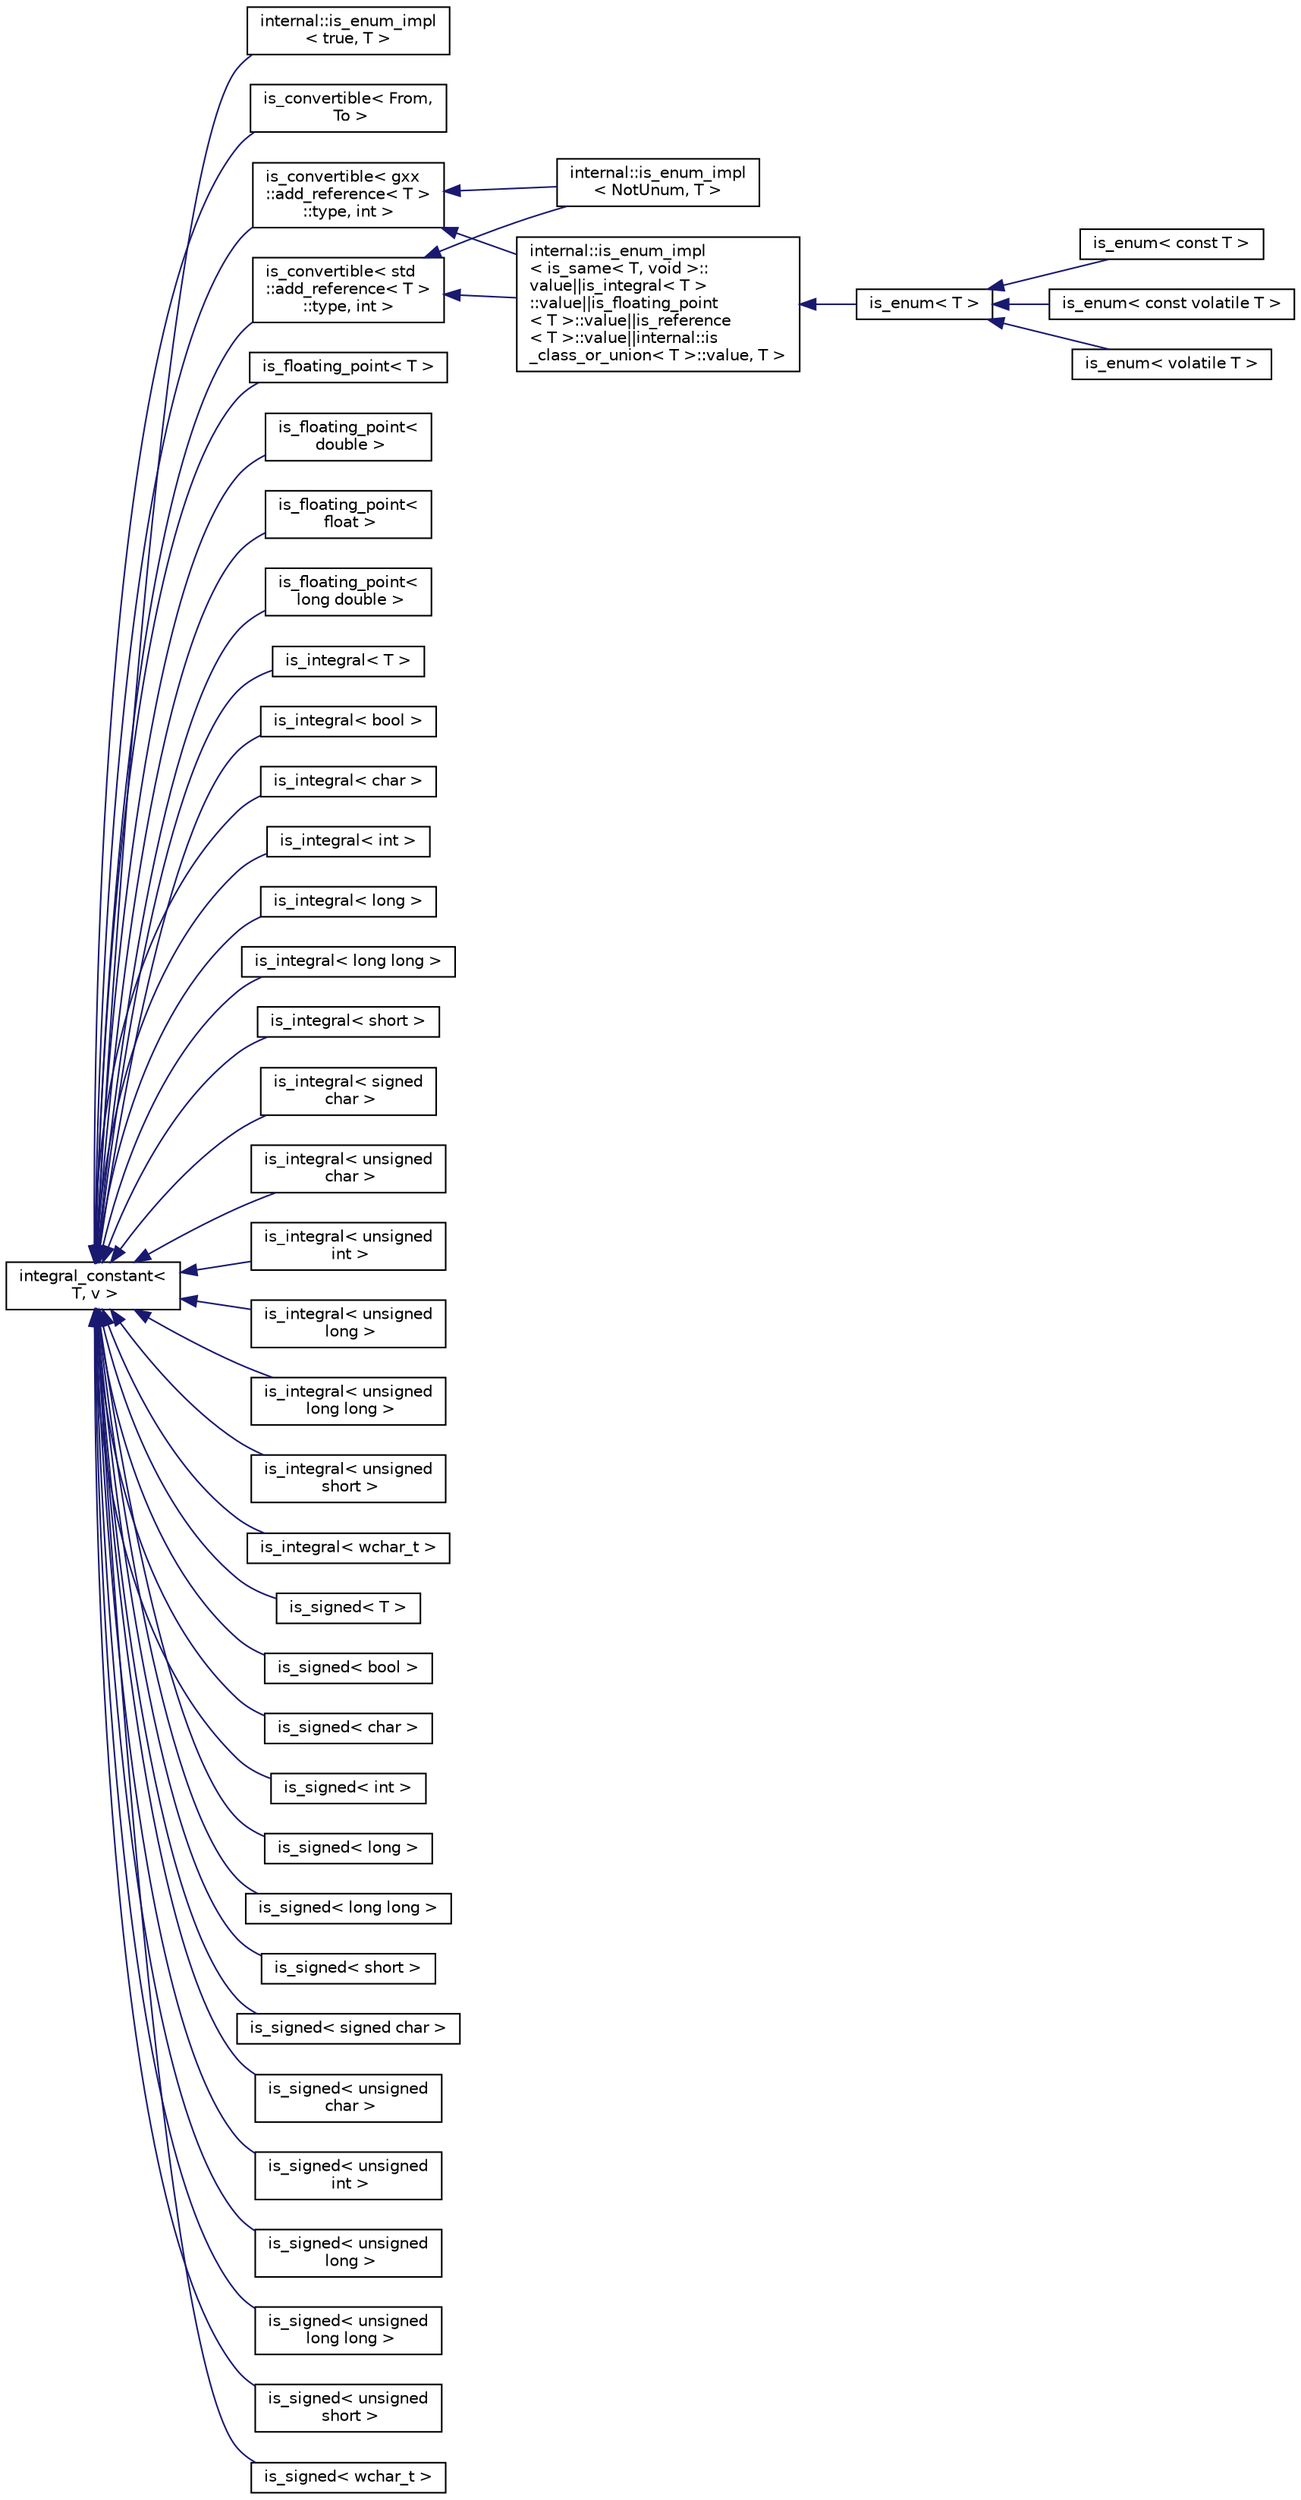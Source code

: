 digraph "Graphical Class Hierarchy"
{
  edge [fontname="Helvetica",fontsize="10",labelfontname="Helvetica",labelfontsize="10"];
  node [fontname="Helvetica",fontsize="10",shape=record];
  rankdir="LR";
  Node1 [label="integral_constant\<\l T, v \>",height=0.2,width=0.4,color="black", fillcolor="white", style="filled",URL="$structintegral__constant.html"];
  Node1 -> Node2 [dir="back",color="midnightblue",fontsize="10",style="solid",fontname="Helvetica"];
  Node2 [label="internal::is_enum_impl\l\< true, T \>",height=0.2,width=0.4,color="black", fillcolor="white", style="filled",URL="$structinternal_1_1is__enum__impl_3_01true_00_01T_01_4.html"];
  Node1 -> Node3 [dir="back",color="midnightblue",fontsize="10",style="solid",fontname="Helvetica"];
  Node3 [label="is_convertible\< From,\l To \>",height=0.2,width=0.4,color="black", fillcolor="white", style="filled",URL="$structis__convertible.html"];
  Node1 -> Node4 [dir="back",color="midnightblue",fontsize="10",style="solid",fontname="Helvetica"];
  Node4 [label="is_convertible\< gxx\l::add_reference\< T \>\l::type, int \>",height=0.2,width=0.4,color="black", fillcolor="white", style="filled",URL="$structis__convertible.html"];
  Node4 -> Node5 [dir="back",color="midnightblue",fontsize="10",style="solid",fontname="Helvetica"];
  Node5 [label="internal::is_enum_impl\l\< NotUnum, T \>",height=0.2,width=0.4,color="black", fillcolor="white", style="filled",URL="$structinternal_1_1is__enum__impl.html"];
  Node4 -> Node6 [dir="back",color="midnightblue",fontsize="10",style="solid",fontname="Helvetica"];
  Node6 [label="internal::is_enum_impl\l\< is_same\< T, void \>::\lvalue\|\|is_integral\< T \>\l::value\|\|is_floating_point\l\< T \>::value\|\|is_reference\l\< T \>::value\|\|internal::is\l_class_or_union\< T \>::value, T \>",height=0.2,width=0.4,color="black", fillcolor="white", style="filled",URL="$structinternal_1_1is__enum__impl.html"];
  Node6 -> Node7 [dir="back",color="midnightblue",fontsize="10",style="solid",fontname="Helvetica"];
  Node7 [label="is_enum\< T \>",height=0.2,width=0.4,color="black", fillcolor="white", style="filled",URL="$structis__enum.html"];
  Node7 -> Node8 [dir="back",color="midnightblue",fontsize="10",style="solid",fontname="Helvetica"];
  Node8 [label="is_enum\< const T \>",height=0.2,width=0.4,color="black", fillcolor="white", style="filled",URL="$structis__enum_3_01const_01T_01_4.html"];
  Node7 -> Node9 [dir="back",color="midnightblue",fontsize="10",style="solid",fontname="Helvetica"];
  Node9 [label="is_enum\< const volatile T \>",height=0.2,width=0.4,color="black", fillcolor="white", style="filled",URL="$structis__enum_3_01const_01volatile_01T_01_4.html"];
  Node7 -> Node10 [dir="back",color="midnightblue",fontsize="10",style="solid",fontname="Helvetica"];
  Node10 [label="is_enum\< volatile T \>",height=0.2,width=0.4,color="black", fillcolor="white", style="filled",URL="$structis__enum_3_01volatile_01T_01_4.html"];
  Node1 -> Node11 [dir="back",color="midnightblue",fontsize="10",style="solid",fontname="Helvetica"];
  Node11 [label="is_convertible\< std\l::add_reference\< T \>\l::type, int \>",height=0.2,width=0.4,color="black", fillcolor="white", style="filled",URL="$structis__convertible.html"];
  Node11 -> Node5 [dir="back",color="midnightblue",fontsize="10",style="solid",fontname="Helvetica"];
  Node11 -> Node6 [dir="back",color="midnightblue",fontsize="10",style="solid",fontname="Helvetica"];
  Node1 -> Node12 [dir="back",color="midnightblue",fontsize="10",style="solid",fontname="Helvetica"];
  Node12 [label="is_floating_point\< T \>",height=0.2,width=0.4,color="black", fillcolor="white", style="filled",URL="$structis__floating__point.html"];
  Node1 -> Node13 [dir="back",color="midnightblue",fontsize="10",style="solid",fontname="Helvetica"];
  Node13 [label="is_floating_point\<\l double \>",height=0.2,width=0.4,color="black", fillcolor="white", style="filled",URL="$structis__floating__point_3_01double_01_4.html"];
  Node1 -> Node14 [dir="back",color="midnightblue",fontsize="10",style="solid",fontname="Helvetica"];
  Node14 [label="is_floating_point\<\l float \>",height=0.2,width=0.4,color="black", fillcolor="white", style="filled",URL="$structis__floating__point_3_01float_01_4.html"];
  Node1 -> Node15 [dir="back",color="midnightblue",fontsize="10",style="solid",fontname="Helvetica"];
  Node15 [label="is_floating_point\<\l long double \>",height=0.2,width=0.4,color="black", fillcolor="white", style="filled",URL="$structis__floating__point_3_01long_01double_01_4.html"];
  Node1 -> Node16 [dir="back",color="midnightblue",fontsize="10",style="solid",fontname="Helvetica"];
  Node16 [label="is_integral\< T \>",height=0.2,width=0.4,color="black", fillcolor="white", style="filled",URL="$structis__integral.html"];
  Node1 -> Node17 [dir="back",color="midnightblue",fontsize="10",style="solid",fontname="Helvetica"];
  Node17 [label="is_integral\< bool \>",height=0.2,width=0.4,color="black", fillcolor="white", style="filled",URL="$structis__integral_3_01bool_01_4.html"];
  Node1 -> Node18 [dir="back",color="midnightblue",fontsize="10",style="solid",fontname="Helvetica"];
  Node18 [label="is_integral\< char \>",height=0.2,width=0.4,color="black", fillcolor="white", style="filled",URL="$structis__integral_3_01char_01_4.html"];
  Node1 -> Node19 [dir="back",color="midnightblue",fontsize="10",style="solid",fontname="Helvetica"];
  Node19 [label="is_integral\< int \>",height=0.2,width=0.4,color="black", fillcolor="white", style="filled",URL="$structis__integral_3_01int_01_4.html"];
  Node1 -> Node20 [dir="back",color="midnightblue",fontsize="10",style="solid",fontname="Helvetica"];
  Node20 [label="is_integral\< long \>",height=0.2,width=0.4,color="black", fillcolor="white", style="filled",URL="$structis__integral_3_01long_01_4.html"];
  Node1 -> Node21 [dir="back",color="midnightblue",fontsize="10",style="solid",fontname="Helvetica"];
  Node21 [label="is_integral\< long long \>",height=0.2,width=0.4,color="black", fillcolor="white", style="filled",URL="$structis__integral_3_01long_01long_01_4.html"];
  Node1 -> Node22 [dir="back",color="midnightblue",fontsize="10",style="solid",fontname="Helvetica"];
  Node22 [label="is_integral\< short \>",height=0.2,width=0.4,color="black", fillcolor="white", style="filled",URL="$structis__integral_3_01short_01_4.html"];
  Node1 -> Node23 [dir="back",color="midnightblue",fontsize="10",style="solid",fontname="Helvetica"];
  Node23 [label="is_integral\< signed\l char \>",height=0.2,width=0.4,color="black", fillcolor="white", style="filled",URL="$structis__integral_3_01signed_01char_01_4.html"];
  Node1 -> Node24 [dir="back",color="midnightblue",fontsize="10",style="solid",fontname="Helvetica"];
  Node24 [label="is_integral\< unsigned\l char \>",height=0.2,width=0.4,color="black", fillcolor="white", style="filled",URL="$structis__integral_3_01unsigned_01char_01_4.html"];
  Node1 -> Node25 [dir="back",color="midnightblue",fontsize="10",style="solid",fontname="Helvetica"];
  Node25 [label="is_integral\< unsigned\l int \>",height=0.2,width=0.4,color="black", fillcolor="white", style="filled",URL="$structis__integral_3_01unsigned_01int_01_4.html"];
  Node1 -> Node26 [dir="back",color="midnightblue",fontsize="10",style="solid",fontname="Helvetica"];
  Node26 [label="is_integral\< unsigned\l long \>",height=0.2,width=0.4,color="black", fillcolor="white", style="filled",URL="$structis__integral_3_01unsigned_01long_01_4.html"];
  Node1 -> Node27 [dir="back",color="midnightblue",fontsize="10",style="solid",fontname="Helvetica"];
  Node27 [label="is_integral\< unsigned\l long long \>",height=0.2,width=0.4,color="black", fillcolor="white", style="filled",URL="$structis__integral_3_01unsigned_01long_01long_01_4.html"];
  Node1 -> Node28 [dir="back",color="midnightblue",fontsize="10",style="solid",fontname="Helvetica"];
  Node28 [label="is_integral\< unsigned\l short \>",height=0.2,width=0.4,color="black", fillcolor="white", style="filled",URL="$structis__integral_3_01unsigned_01short_01_4.html"];
  Node1 -> Node29 [dir="back",color="midnightblue",fontsize="10",style="solid",fontname="Helvetica"];
  Node29 [label="is_integral\< wchar_t \>",height=0.2,width=0.4,color="black", fillcolor="white", style="filled",URL="$structis__integral_3_01wchar__t_01_4.html"];
  Node1 -> Node30 [dir="back",color="midnightblue",fontsize="10",style="solid",fontname="Helvetica"];
  Node30 [label="is_signed\< T \>",height=0.2,width=0.4,color="black", fillcolor="white", style="filled",URL="$structis__signed.html"];
  Node1 -> Node31 [dir="back",color="midnightblue",fontsize="10",style="solid",fontname="Helvetica"];
  Node31 [label="is_signed\< bool \>",height=0.2,width=0.4,color="black", fillcolor="white", style="filled",URL="$structis__signed_3_01bool_01_4.html"];
  Node1 -> Node32 [dir="back",color="midnightblue",fontsize="10",style="solid",fontname="Helvetica"];
  Node32 [label="is_signed\< char \>",height=0.2,width=0.4,color="black", fillcolor="white", style="filled",URL="$structis__signed_3_01char_01_4.html"];
  Node1 -> Node33 [dir="back",color="midnightblue",fontsize="10",style="solid",fontname="Helvetica"];
  Node33 [label="is_signed\< int \>",height=0.2,width=0.4,color="black", fillcolor="white", style="filled",URL="$structis__signed_3_01int_01_4.html"];
  Node1 -> Node34 [dir="back",color="midnightblue",fontsize="10",style="solid",fontname="Helvetica"];
  Node34 [label="is_signed\< long \>",height=0.2,width=0.4,color="black", fillcolor="white", style="filled",URL="$structis__signed_3_01long_01_4.html"];
  Node1 -> Node35 [dir="back",color="midnightblue",fontsize="10",style="solid",fontname="Helvetica"];
  Node35 [label="is_signed\< long long \>",height=0.2,width=0.4,color="black", fillcolor="white", style="filled",URL="$structis__signed_3_01long_01long_01_4.html"];
  Node1 -> Node36 [dir="back",color="midnightblue",fontsize="10",style="solid",fontname="Helvetica"];
  Node36 [label="is_signed\< short \>",height=0.2,width=0.4,color="black", fillcolor="white", style="filled",URL="$structis__signed_3_01short_01_4.html"];
  Node1 -> Node37 [dir="back",color="midnightblue",fontsize="10",style="solid",fontname="Helvetica"];
  Node37 [label="is_signed\< signed char \>",height=0.2,width=0.4,color="black", fillcolor="white", style="filled",URL="$structis__signed_3_01signed_01char_01_4.html"];
  Node1 -> Node38 [dir="back",color="midnightblue",fontsize="10",style="solid",fontname="Helvetica"];
  Node38 [label="is_signed\< unsigned\l char \>",height=0.2,width=0.4,color="black", fillcolor="white", style="filled",URL="$structis__signed_3_01unsigned_01char_01_4.html"];
  Node1 -> Node39 [dir="back",color="midnightblue",fontsize="10",style="solid",fontname="Helvetica"];
  Node39 [label="is_signed\< unsigned\l int \>",height=0.2,width=0.4,color="black", fillcolor="white", style="filled",URL="$structis__signed_3_01unsigned_01int_01_4.html"];
  Node1 -> Node40 [dir="back",color="midnightblue",fontsize="10",style="solid",fontname="Helvetica"];
  Node40 [label="is_signed\< unsigned\l long \>",height=0.2,width=0.4,color="black", fillcolor="white", style="filled",URL="$structis__signed_3_01unsigned_01long_01_4.html"];
  Node1 -> Node41 [dir="back",color="midnightblue",fontsize="10",style="solid",fontname="Helvetica"];
  Node41 [label="is_signed\< unsigned\l long long \>",height=0.2,width=0.4,color="black", fillcolor="white", style="filled",URL="$structis__signed_3_01unsigned_01long_01long_01_4.html"];
  Node1 -> Node42 [dir="back",color="midnightblue",fontsize="10",style="solid",fontname="Helvetica"];
  Node42 [label="is_signed\< unsigned\l short \>",height=0.2,width=0.4,color="black", fillcolor="white", style="filled",URL="$structis__signed_3_01unsigned_01short_01_4.html"];
  Node1 -> Node43 [dir="back",color="midnightblue",fontsize="10",style="solid",fontname="Helvetica"];
  Node43 [label="is_signed\< wchar_t \>",height=0.2,width=0.4,color="black", fillcolor="white", style="filled",URL="$structis__signed_3_01wchar__t_01_4.html"];
}
